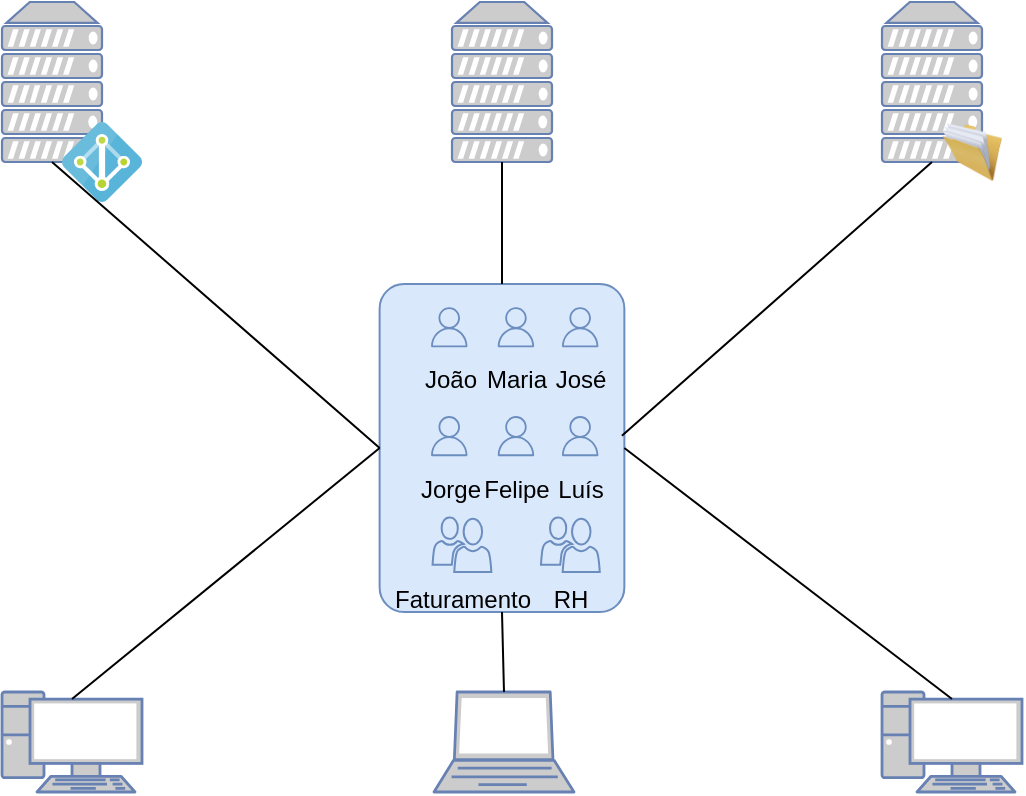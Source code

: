 <mxfile version="24.7.13">
  <diagram name="Página-1" id="yuDog0mq29ZsXk27e8vn">
    <mxGraphModel dx="1380" dy="738" grid="1" gridSize="10" guides="1" tooltips="1" connect="1" arrows="1" fold="1" page="1" pageScale="1" pageWidth="827" pageHeight="1169" math="0" shadow="0">
      <root>
        <mxCell id="0" />
        <mxCell id="1" parent="0" />
        <mxCell id="CD7_bQYzNYBTRTxQHYSp-4" value="" style="fontColor=#0066CC;verticalAlign=top;verticalLabelPosition=bottom;labelPosition=center;align=center;html=1;outlineConnect=0;fillColor=#CCCCCC;strokeColor=#6881B3;gradientColor=none;gradientDirection=north;strokeWidth=2;shape=mxgraph.networks.pc;" vertex="1" parent="1">
          <mxGeometry x="150" y="870" width="70" height="50" as="geometry" />
        </mxCell>
        <mxCell id="CD7_bQYzNYBTRTxQHYSp-5" value="" style="fontColor=#0066CC;verticalAlign=top;verticalLabelPosition=bottom;labelPosition=center;align=center;html=1;outlineConnect=0;fillColor=#CCCCCC;strokeColor=#6881B3;gradientColor=none;gradientDirection=north;strokeWidth=2;shape=mxgraph.networks.laptop;" vertex="1" parent="1">
          <mxGeometry x="366" y="870" width="70" height="50" as="geometry" />
        </mxCell>
        <mxCell id="CD7_bQYzNYBTRTxQHYSp-6" value="" style="fontColor=#0066CC;verticalAlign=top;verticalLabelPosition=bottom;labelPosition=center;align=center;html=1;outlineConnect=0;fillColor=#CCCCCC;strokeColor=#6881B3;gradientColor=none;gradientDirection=north;strokeWidth=2;shape=mxgraph.networks.pc;" vertex="1" parent="1">
          <mxGeometry x="590" y="870" width="70" height="50" as="geometry" />
        </mxCell>
        <mxCell id="CD7_bQYzNYBTRTxQHYSp-7" value="" style="group" vertex="1" connectable="0" parent="1">
          <mxGeometry x="150" y="525" width="70" height="100" as="geometry" />
        </mxCell>
        <mxCell id="CD7_bQYzNYBTRTxQHYSp-3" value="" style="fontColor=#0066CC;verticalAlign=top;verticalLabelPosition=bottom;labelPosition=center;align=center;html=1;outlineConnect=0;fillColor=#CCCCCC;strokeColor=#6881B3;gradientColor=none;gradientDirection=north;strokeWidth=2;shape=mxgraph.networks.server;" vertex="1" parent="CD7_bQYzNYBTRTxQHYSp-7">
          <mxGeometry width="50" height="80" as="geometry" />
        </mxCell>
        <mxCell id="CD7_bQYzNYBTRTxQHYSp-2" value="" style="image;sketch=0;aspect=fixed;html=1;points=[];align=center;fontSize=12;image=img/lib/mscae/Active_Directory.svg;" vertex="1" parent="CD7_bQYzNYBTRTxQHYSp-7">
          <mxGeometry x="30" y="60" width="40" height="40" as="geometry" />
        </mxCell>
        <mxCell id="CD7_bQYzNYBTRTxQHYSp-15" value="" style="group" vertex="1" connectable="0" parent="1">
          <mxGeometry x="348.81" y="666" width="112.37" height="164" as="geometry" />
        </mxCell>
        <mxCell id="CD7_bQYzNYBTRTxQHYSp-8" value="" style="rounded=1;arcSize=10;strokeColor=#6c8ebf;fillColor=#dae8fc;" vertex="1" parent="CD7_bQYzNYBTRTxQHYSp-15">
          <mxGeometry x="-10" width="122.37" height="164" as="geometry" />
        </mxCell>
        <mxCell id="CD7_bQYzNYBTRTxQHYSp-9" value="João" style="sketch=0;outlineConnect=0;strokeColor=#6c8ebf;fillColor=#dae8fc;dashed=0;verticalLabelPosition=bottom;verticalAlign=top;align=center;html=1;fontSize=12;fontStyle=0;aspect=fixed;shape=mxgraph.aws4.resourceIcon;resIcon=mxgraph.aws4.user;" vertex="1" parent="CD7_bQYzNYBTRTxQHYSp-15">
          <mxGeometry x="12.3" y="9.111" width="25.017" height="25.017" as="geometry" />
        </mxCell>
        <mxCell id="CD7_bQYzNYBTRTxQHYSp-10" value="Maria" style="sketch=0;outlineConnect=0;strokeColor=#6c8ebf;fillColor=#dae8fc;dashed=0;verticalLabelPosition=bottom;verticalAlign=top;align=center;html=1;fontSize=12;fontStyle=0;aspect=fixed;shape=mxgraph.aws4.resourceIcon;resIcon=mxgraph.aws4.user;" vertex="1" parent="CD7_bQYzNYBTRTxQHYSp-15">
          <mxGeometry x="45.657" y="9.111" width="25.017" height="25.017" as="geometry" />
        </mxCell>
        <mxCell id="CD7_bQYzNYBTRTxQHYSp-11" value="José" style="sketch=0;outlineConnect=0;strokeColor=#6c8ebf;fillColor=#dae8fc;dashed=0;verticalLabelPosition=bottom;verticalAlign=top;align=center;html=1;fontSize=12;fontStyle=0;aspect=fixed;shape=mxgraph.aws4.resourceIcon;resIcon=mxgraph.aws4.user;" vertex="1" parent="CD7_bQYzNYBTRTxQHYSp-15">
          <mxGeometry x="77.763" y="9.111" width="25.017" height="25.017" as="geometry" />
        </mxCell>
        <mxCell id="CD7_bQYzNYBTRTxQHYSp-12" value="Jorge" style="sketch=0;outlineConnect=0;strokeColor=#6c8ebf;fillColor=#dae8fc;dashed=0;verticalLabelPosition=bottom;verticalAlign=top;align=center;html=1;fontSize=12;fontStyle=0;aspect=fixed;shape=mxgraph.aws4.resourceIcon;resIcon=mxgraph.aws4.user;" vertex="1" parent="CD7_bQYzNYBTRTxQHYSp-15">
          <mxGeometry x="12.3" y="63.55" width="25.017" height="25.017" as="geometry" />
        </mxCell>
        <mxCell id="CD7_bQYzNYBTRTxQHYSp-13" value="Felipe" style="sketch=0;outlineConnect=0;strokeColor=#6c8ebf;fillColor=#dae8fc;dashed=0;verticalLabelPosition=bottom;verticalAlign=top;align=center;html=1;fontSize=12;fontStyle=0;aspect=fixed;shape=mxgraph.aws4.resourceIcon;resIcon=mxgraph.aws4.user;" vertex="1" parent="CD7_bQYzNYBTRTxQHYSp-15">
          <mxGeometry x="45.657" y="63.55" width="25.017" height="25.017" as="geometry" />
        </mxCell>
        <mxCell id="CD7_bQYzNYBTRTxQHYSp-14" value="Luís" style="sketch=0;outlineConnect=0;strokeColor=#6c8ebf;fillColor=#dae8fc;dashed=0;verticalLabelPosition=bottom;verticalAlign=top;align=center;html=1;fontSize=12;fontStyle=0;aspect=fixed;shape=mxgraph.aws4.resourceIcon;resIcon=mxgraph.aws4.user;" vertex="1" parent="CD7_bQYzNYBTRTxQHYSp-15">
          <mxGeometry x="77.763" y="63.55" width="25.017" height="25.017" as="geometry" />
        </mxCell>
        <mxCell id="CD7_bQYzNYBTRTxQHYSp-22" value="Faturamento" style="sketch=0;pointerEvents=1;shadow=0;dashed=0;html=1;strokeColor=#6c8ebf;labelPosition=center;verticalLabelPosition=bottom;verticalAlign=top;align=center;fillColor=#dae8fc;shape=mxgraph.mscae.intune.user_group" vertex="1" parent="CD7_bQYzNYBTRTxQHYSp-15">
          <mxGeometry x="16.47" y="116.622" width="29.395" height="27.333" as="geometry" />
        </mxCell>
        <mxCell id="CD7_bQYzNYBTRTxQHYSp-32" value="RH" style="sketch=0;pointerEvents=1;shadow=0;dashed=0;html=1;strokeColor=#6c8ebf;labelPosition=center;verticalLabelPosition=bottom;verticalAlign=top;align=center;fillColor=#dae8fc;shape=mxgraph.mscae.intune.user_group" vertex="1" parent="CD7_bQYzNYBTRTxQHYSp-15">
          <mxGeometry x="70.674" y="116.622" width="29.395" height="27.333" as="geometry" />
        </mxCell>
        <mxCell id="CD7_bQYzNYBTRTxQHYSp-16" value="" style="group" vertex="1" connectable="0" parent="1">
          <mxGeometry x="375" y="525" width="70" height="100" as="geometry" />
        </mxCell>
        <mxCell id="CD7_bQYzNYBTRTxQHYSp-17" value="" style="fontColor=#0066CC;verticalAlign=top;verticalLabelPosition=bottom;labelPosition=center;align=center;html=1;outlineConnect=0;fillColor=#CCCCCC;strokeColor=#6881B3;gradientColor=none;gradientDirection=north;strokeWidth=2;shape=mxgraph.networks.server;" vertex="1" parent="CD7_bQYzNYBTRTxQHYSp-16">
          <mxGeometry width="50" height="80" as="geometry" />
        </mxCell>
        <mxCell id="CD7_bQYzNYBTRTxQHYSp-19" value="" style="group" vertex="1" connectable="0" parent="1">
          <mxGeometry x="590" y="525" width="70" height="100" as="geometry" />
        </mxCell>
        <mxCell id="CD7_bQYzNYBTRTxQHYSp-20" value="" style="fontColor=#0066CC;verticalAlign=top;verticalLabelPosition=bottom;labelPosition=center;align=center;html=1;outlineConnect=0;fillColor=#CCCCCC;strokeColor=#6881B3;gradientColor=none;gradientDirection=north;strokeWidth=2;shape=mxgraph.networks.server;" vertex="1" parent="CD7_bQYzNYBTRTxQHYSp-19">
          <mxGeometry width="50" height="80" as="geometry" />
        </mxCell>
        <mxCell id="CD7_bQYzNYBTRTxQHYSp-21" value="" style="image;html=1;image=img/lib/clip_art/general/Full_Folder_128x128.png" vertex="1" parent="CD7_bQYzNYBTRTxQHYSp-19">
          <mxGeometry x="30" y="55" width="30" height="40" as="geometry" />
        </mxCell>
        <mxCell id="CD7_bQYzNYBTRTxQHYSp-33" value="" style="endArrow=none;html=1;rounded=0;entryX=0.5;entryY=1;entryDx=0;entryDy=0;entryPerimeter=0;exitX=0.99;exitY=0.463;exitDx=0;exitDy=0;exitPerimeter=0;" edge="1" parent="1" source="CD7_bQYzNYBTRTxQHYSp-8" target="CD7_bQYzNYBTRTxQHYSp-20">
          <mxGeometry width="50" height="50" relative="1" as="geometry">
            <mxPoint x="390" y="810" as="sourcePoint" />
            <mxPoint x="440" y="760" as="targetPoint" />
          </mxGeometry>
        </mxCell>
        <mxCell id="CD7_bQYzNYBTRTxQHYSp-34" value="" style="endArrow=none;html=1;rounded=0;entryX=0.5;entryY=0;entryDx=0;entryDy=0;entryPerimeter=0;exitX=0.5;exitY=1;exitDx=0;exitDy=0;" edge="1" parent="1" source="CD7_bQYzNYBTRTxQHYSp-8" target="CD7_bQYzNYBTRTxQHYSp-5">
          <mxGeometry width="50" height="50" relative="1" as="geometry">
            <mxPoint x="390" y="810" as="sourcePoint" />
            <mxPoint x="440" y="760" as="targetPoint" />
          </mxGeometry>
        </mxCell>
        <mxCell id="CD7_bQYzNYBTRTxQHYSp-36" value="" style="endArrow=none;html=1;rounded=0;entryX=1;entryY=0.5;entryDx=0;entryDy=0;exitX=0.5;exitY=0.07;exitDx=0;exitDy=0;exitPerimeter=0;" edge="1" parent="1" source="CD7_bQYzNYBTRTxQHYSp-6" target="CD7_bQYzNYBTRTxQHYSp-8">
          <mxGeometry width="50" height="50" relative="1" as="geometry">
            <mxPoint x="390" y="810" as="sourcePoint" />
            <mxPoint x="440" y="760" as="targetPoint" />
          </mxGeometry>
        </mxCell>
        <mxCell id="CD7_bQYzNYBTRTxQHYSp-37" value="" style="endArrow=none;html=1;rounded=0;entryX=0.5;entryY=0;entryDx=0;entryDy=0;exitX=0.5;exitY=1;exitDx=0;exitDy=0;exitPerimeter=0;" edge="1" parent="1" source="CD7_bQYzNYBTRTxQHYSp-17" target="CD7_bQYzNYBTRTxQHYSp-8">
          <mxGeometry width="50" height="50" relative="1" as="geometry">
            <mxPoint x="400" y="610" as="sourcePoint" />
            <mxPoint x="440" y="760" as="targetPoint" />
          </mxGeometry>
        </mxCell>
        <mxCell id="CD7_bQYzNYBTRTxQHYSp-38" value="" style="endArrow=none;html=1;rounded=0;exitX=0;exitY=0.5;exitDx=0;exitDy=0;entryX=0.5;entryY=1;entryDx=0;entryDy=0;entryPerimeter=0;" edge="1" parent="1" source="CD7_bQYzNYBTRTxQHYSp-8" target="CD7_bQYzNYBTRTxQHYSp-3">
          <mxGeometry width="50" height="50" relative="1" as="geometry">
            <mxPoint x="130" y="655" as="sourcePoint" />
            <mxPoint x="170" y="670" as="targetPoint" />
          </mxGeometry>
        </mxCell>
        <mxCell id="CD7_bQYzNYBTRTxQHYSp-40" value="" style="endArrow=none;html=1;rounded=0;entryX=0;entryY=0.5;entryDx=0;entryDy=0;exitX=0.5;exitY=0.07;exitDx=0;exitDy=0;exitPerimeter=0;" edge="1" parent="1" source="CD7_bQYzNYBTRTxQHYSp-4" target="CD7_bQYzNYBTRTxQHYSp-8">
          <mxGeometry width="50" height="50" relative="1" as="geometry">
            <mxPoint x="390" y="810" as="sourcePoint" />
            <mxPoint x="440" y="760" as="targetPoint" />
          </mxGeometry>
        </mxCell>
      </root>
    </mxGraphModel>
  </diagram>
</mxfile>
